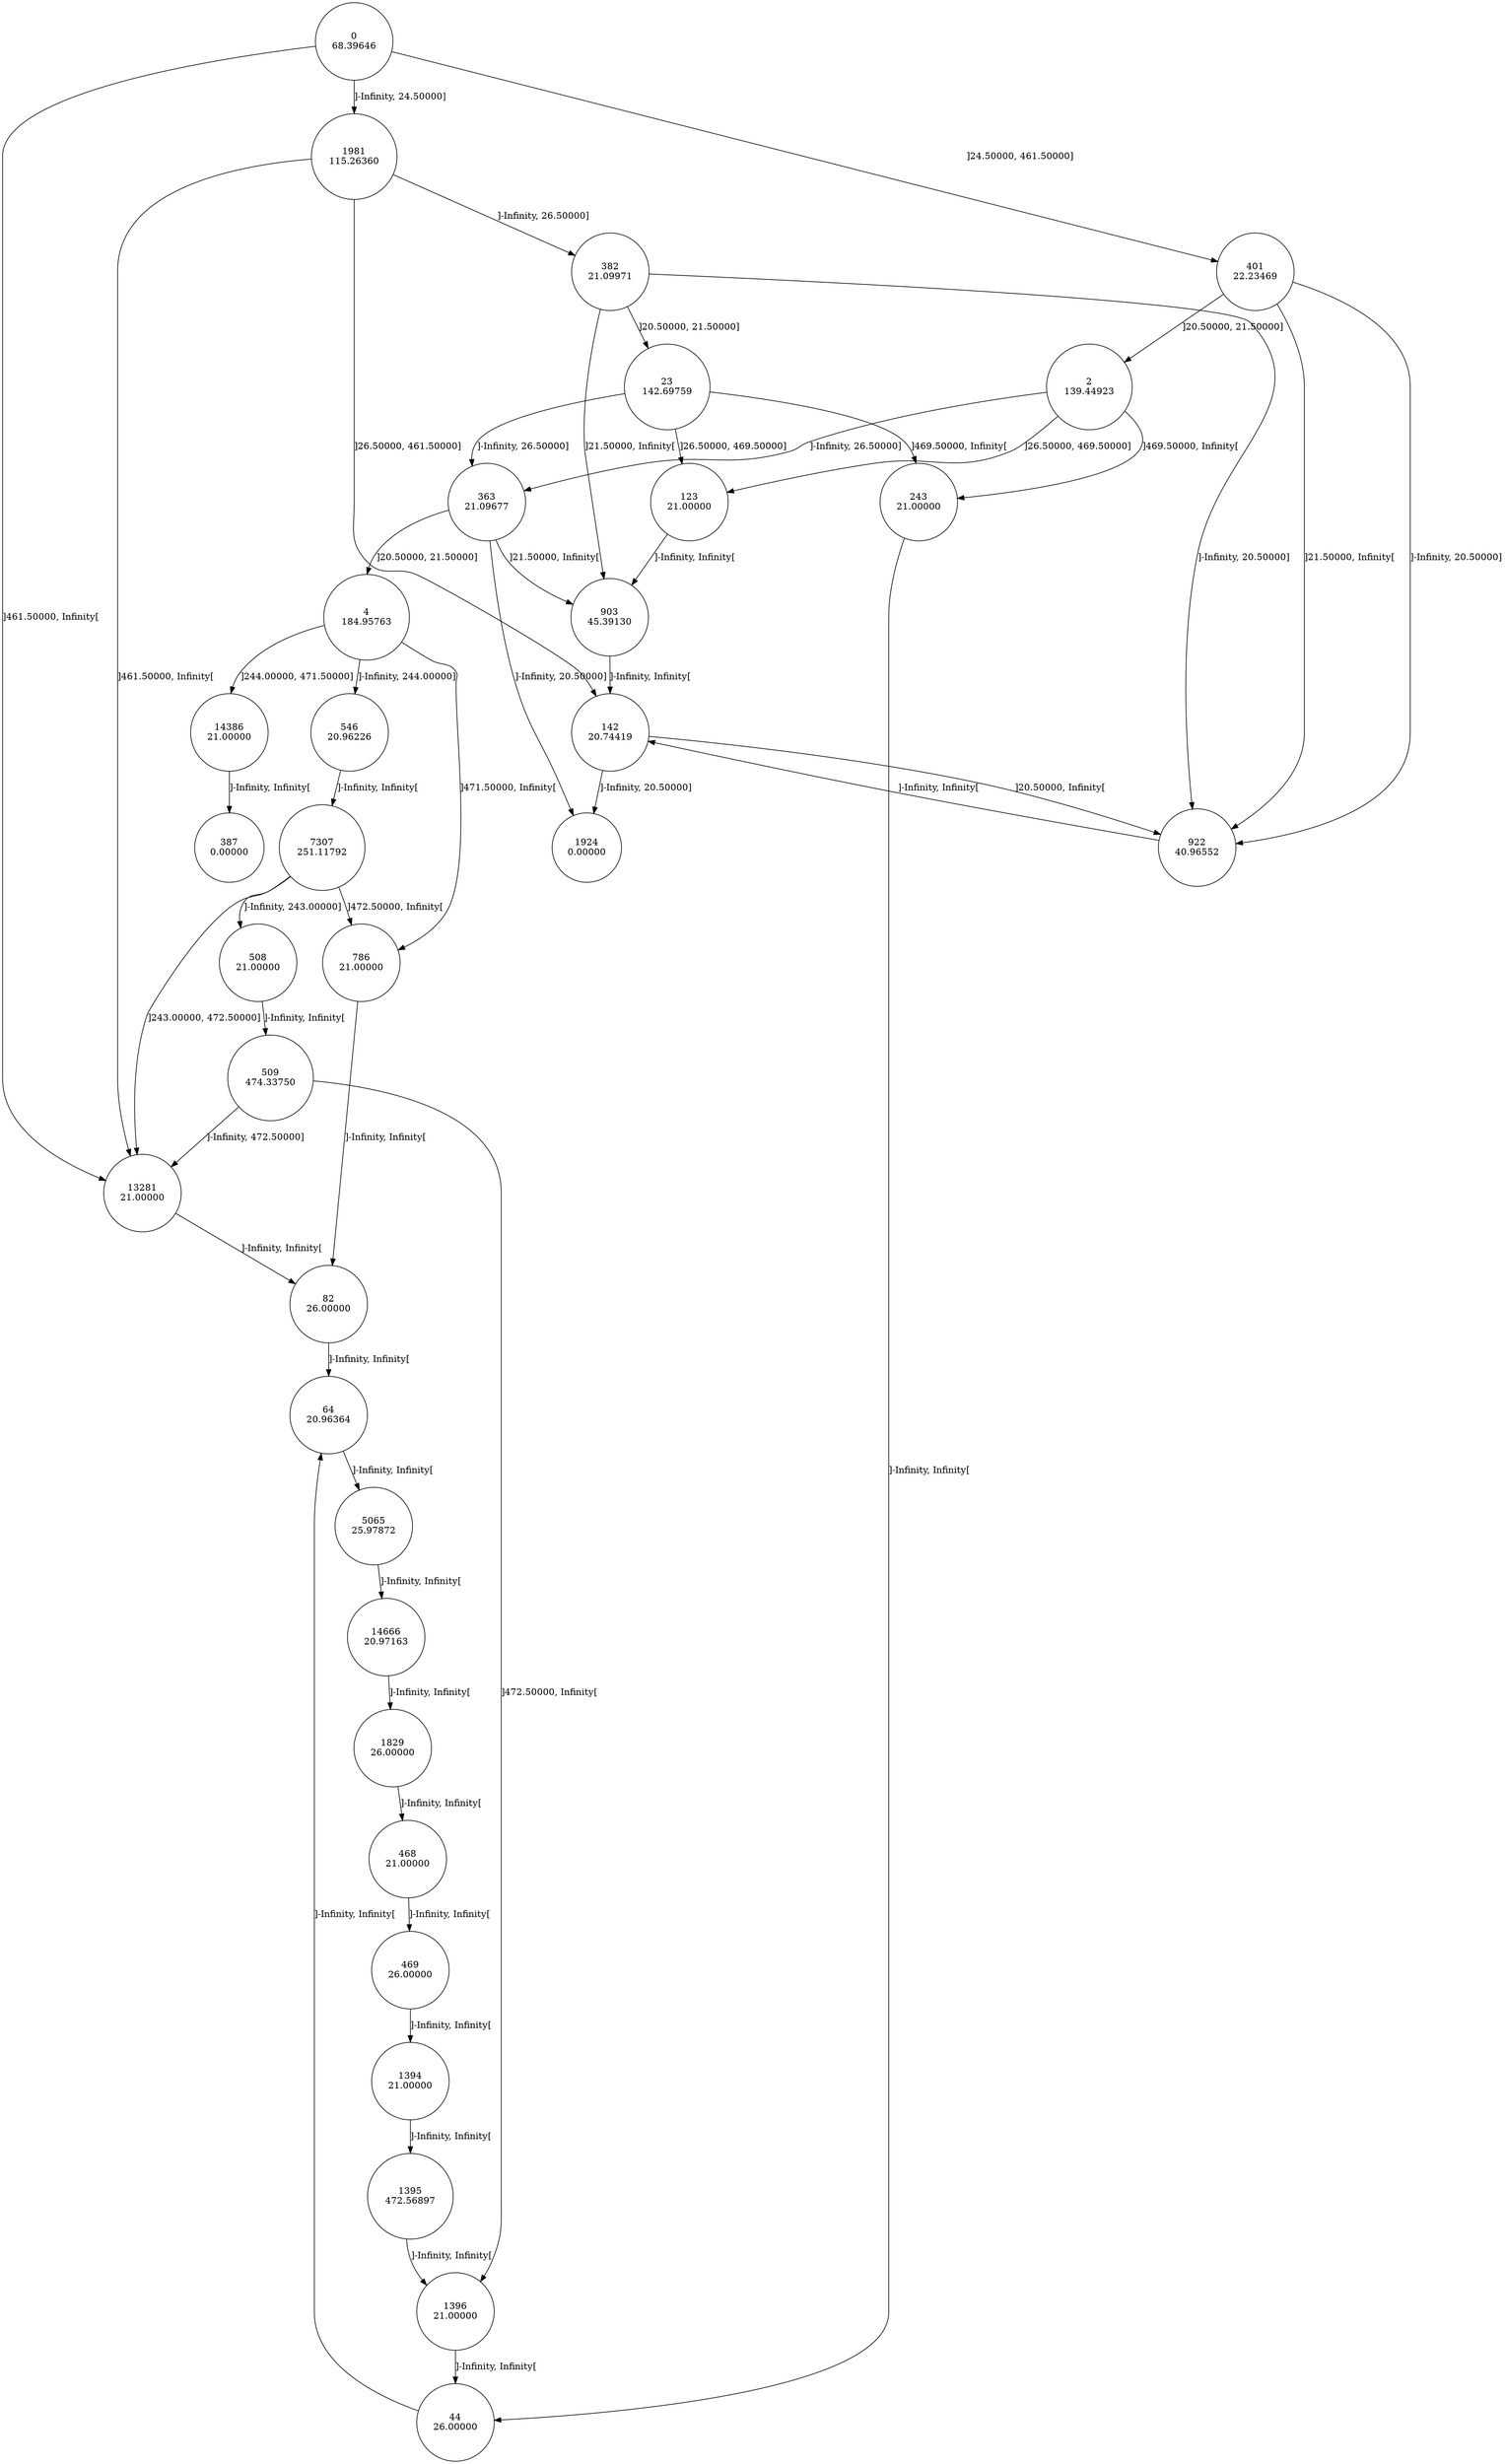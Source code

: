 digraph DFA {
0 [shape=circle, label="0\n68.39646"];
	0 -> 1981 [label="]-Infinity, 24.50000]"];
	0 -> 401 [label="]24.50000, 461.50000]"];
	0 -> 13281 [label="]461.50000, Infinity["];
13281 [shape=circle, label="13281\n21.00000"];
	13281 -> 82 [label="]-Infinity, Infinity["];
82 [shape=circle, label="82\n26.00000"];
	82 -> 64 [label="]-Infinity, Infinity["];
64 [shape=circle, label="64\n20.96364"];
	64 -> 5065 [label="]-Infinity, Infinity["];
5065 [shape=circle, label="5065\n25.97872"];
	5065 -> 14666 [label="]-Infinity, Infinity["];
14666 [shape=circle, label="14666\n20.97163"];
	14666 -> 1829 [label="]-Infinity, Infinity["];
1829 [shape=circle, label="1829\n26.00000"];
	1829 -> 468 [label="]-Infinity, Infinity["];
468 [shape=circle, label="468\n21.00000"];
	468 -> 469 [label="]-Infinity, Infinity["];
469 [shape=circle, label="469\n26.00000"];
	469 -> 1394 [label="]-Infinity, Infinity["];
1394 [shape=circle, label="1394\n21.00000"];
	1394 -> 1395 [label="]-Infinity, Infinity["];
1395 [shape=circle, label="1395\n472.56897"];
	1395 -> 1396 [label="]-Infinity, Infinity["];
1396 [shape=circle, label="1396\n21.00000"];
	1396 -> 44 [label="]-Infinity, Infinity["];
44 [shape=circle, label="44\n26.00000"];
	44 -> 64 [label="]-Infinity, Infinity["];
401 [shape=circle, label="401\n22.23469"];
	401 -> 922 [label="]-Infinity, 20.50000]"];
	401 -> 2 [label="]20.50000, 21.50000]"];
	401 -> 922 [label="]21.50000, Infinity["];
922 [shape=circle, label="922\n40.96552"];
	922 -> 142 [label="]-Infinity, Infinity["];
142 [shape=circle, label="142\n20.74419"];
	142 -> 1924 [label="]-Infinity, 20.50000]"];
	142 -> 922 [label="]20.50000, Infinity["];
1924 [shape=circle, label="1924\n0.00000"];
2 [shape=circle, label="2\n139.44923"];
	2 -> 363 [label="]-Infinity, 26.50000]"];
	2 -> 123 [label="]26.50000, 469.50000]"];
	2 -> 243 [label="]469.50000, Infinity["];
243 [shape=circle, label="243\n21.00000"];
	243 -> 44 [label="]-Infinity, Infinity["];
123 [shape=circle, label="123\n21.00000"];
	123 -> 903 [label="]-Infinity, Infinity["];
903 [shape=circle, label="903\n45.39130"];
	903 -> 142 [label="]-Infinity, Infinity["];
363 [shape=circle, label="363\n21.09677"];
	363 -> 1924 [label="]-Infinity, 20.50000]"];
	363 -> 4 [label="]20.50000, 21.50000]"];
	363 -> 903 [label="]21.50000, Infinity["];
4 [shape=circle, label="4\n184.95763"];
	4 -> 546 [label="]-Infinity, 244.00000]"];
	4 -> 14386 [label="]244.00000, 471.50000]"];
	4 -> 786 [label="]471.50000, Infinity["];
786 [shape=circle, label="786\n21.00000"];
	786 -> 82 [label="]-Infinity, Infinity["];
14386 [shape=circle, label="14386\n21.00000"];
	14386 -> 387 [label="]-Infinity, Infinity["];
387 [shape=circle, label="387\n0.00000"];
546 [shape=circle, label="546\n20.96226"];
	546 -> 7307 [label="]-Infinity, Infinity["];
7307 [shape=circle, label="7307\n251.11792"];
	7307 -> 508 [label="]-Infinity, 243.00000]"];
	7307 -> 13281 [label="]243.00000, 472.50000]"];
	7307 -> 786 [label="]472.50000, Infinity["];
508 [shape=circle, label="508\n21.00000"];
	508 -> 509 [label="]-Infinity, Infinity["];
509 [shape=circle, label="509\n474.33750"];
	509 -> 13281 [label="]-Infinity, 472.50000]"];
	509 -> 1396 [label="]472.50000, Infinity["];
1981 [shape=circle, label="1981\n115.26360"];
	1981 -> 382 [label="]-Infinity, 26.50000]"];
	1981 -> 142 [label="]26.50000, 461.50000]"];
	1981 -> 13281 [label="]461.50000, Infinity["];
382 [shape=circle, label="382\n21.09971"];
	382 -> 922 [label="]-Infinity, 20.50000]"];
	382 -> 23 [label="]20.50000, 21.50000]"];
	382 -> 903 [label="]21.50000, Infinity["];
23 [shape=circle, label="23\n142.69759"];
	23 -> 363 [label="]-Infinity, 26.50000]"];
	23 -> 123 [label="]26.50000, 469.50000]"];
	23 -> 243 [label="]469.50000, Infinity["];
}